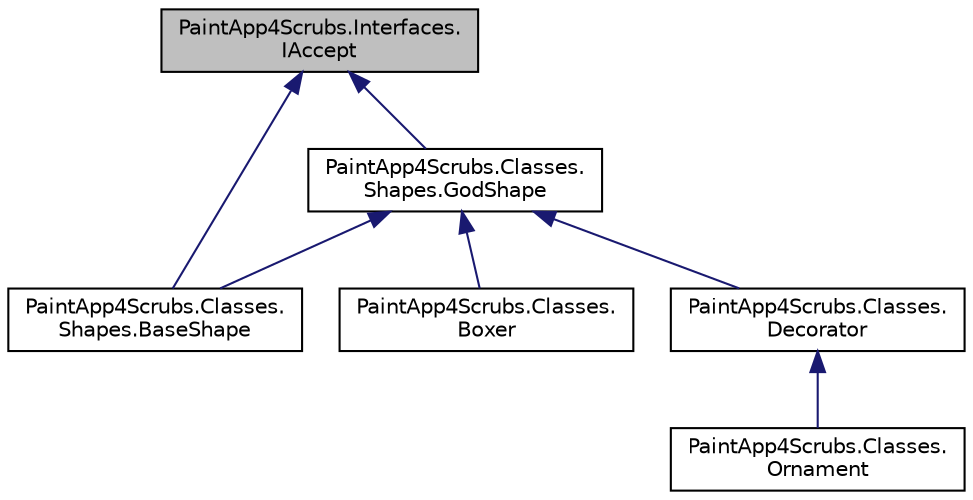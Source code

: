 digraph "PaintApp4Scrubs.Interfaces.IAccept"
{
 // LATEX_PDF_SIZE
  edge [fontname="Helvetica",fontsize="10",labelfontname="Helvetica",labelfontsize="10"];
  node [fontname="Helvetica",fontsize="10",shape=record];
  Node1 [label="PaintApp4Scrubs.Interfaces.\lIAccept",height=0.2,width=0.4,color="black", fillcolor="grey75", style="filled", fontcolor="black",tooltip="the interface for the visitor"];
  Node1 -> Node2 [dir="back",color="midnightblue",fontsize="10",style="solid",fontname="Helvetica"];
  Node2 [label="PaintApp4Scrubs.Classes.\lShapes.BaseShape",height=0.2,width=0.4,color="black", fillcolor="white", style="filled",URL="$class_paint_app4_scrubs_1_1_classes_1_1_shapes_1_1_base_shape.html",tooltip="The Base Shape where all shapes are equal (\"hail communism\" ) https://www.youtube...."];
  Node1 -> Node3 [dir="back",color="midnightblue",fontsize="10",style="solid",fontname="Helvetica"];
  Node3 [label="PaintApp4Scrubs.Classes.\lShapes.GodShape",height=0.2,width=0.4,color="black", fillcolor="white", style="filled",URL="$class_paint_app4_scrubs_1_1_classes_1_1_shapes_1_1_god_shape.html",tooltip="an abstract class to add extra functionality to the Shape class"];
  Node3 -> Node4 [dir="back",color="midnightblue",fontsize="10",style="solid",fontname="Helvetica"];
  Node4 [label="PaintApp4Scrubs.Classes.\lBoxer",height=0.2,width=0.4,color="black", fillcolor="white", style="filled",URL="$class_paint_app4_scrubs_1_1_classes_1_1_boxer.html",tooltip="a compositer class for BaseShape"];
  Node3 -> Node5 [dir="back",color="midnightblue",fontsize="10",style="solid",fontname="Helvetica"];
  Node5 [label="PaintApp4Scrubs.Classes.\lDecorator",height=0.2,width=0.4,color="black", fillcolor="white", style="filled",URL="$class_paint_app4_scrubs_1_1_classes_1_1_decorator.html",tooltip="The decorator BaseClass"];
  Node5 -> Node6 [dir="back",color="midnightblue",fontsize="10",style="solid",fontname="Helvetica"];
  Node6 [label="PaintApp4Scrubs.Classes.\lOrnament",height=0.2,width=0.4,color="black", fillcolor="white", style="filled",URL="$class_paint_app4_scrubs_1_1_classes_1_1_ornament.html",tooltip=" "];
  Node3 -> Node2 [dir="back",color="midnightblue",fontsize="10",style="solid",fontname="Helvetica"];
}
